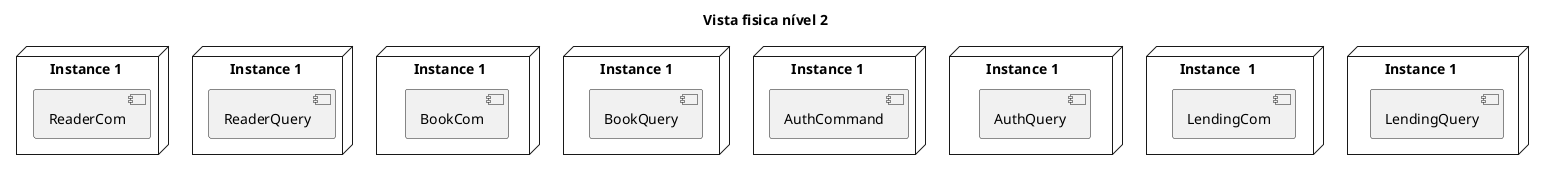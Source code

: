 @startuml
 'https://plantuml.com/class-diagram

title Vista fisica nível 2

 hide circle
 skinparam classAttributeIconSize 0

node "Instance 1 "{
    component ReaderCom
}

node " Instance 1  "{
    component ReaderQuery
}

node " Instance 1   "{
    component BookCom
}

node " Instance 1    "{
    component BookQuery
}

node " Instance 1     "{
    component AuthCommand
}

node " Instance 1      "{
    component AuthQuery
}


node "Instance  1       "{
    component LendingCom
}

node " Instance 1        "{
    component LendingQuery
}




@enduml

